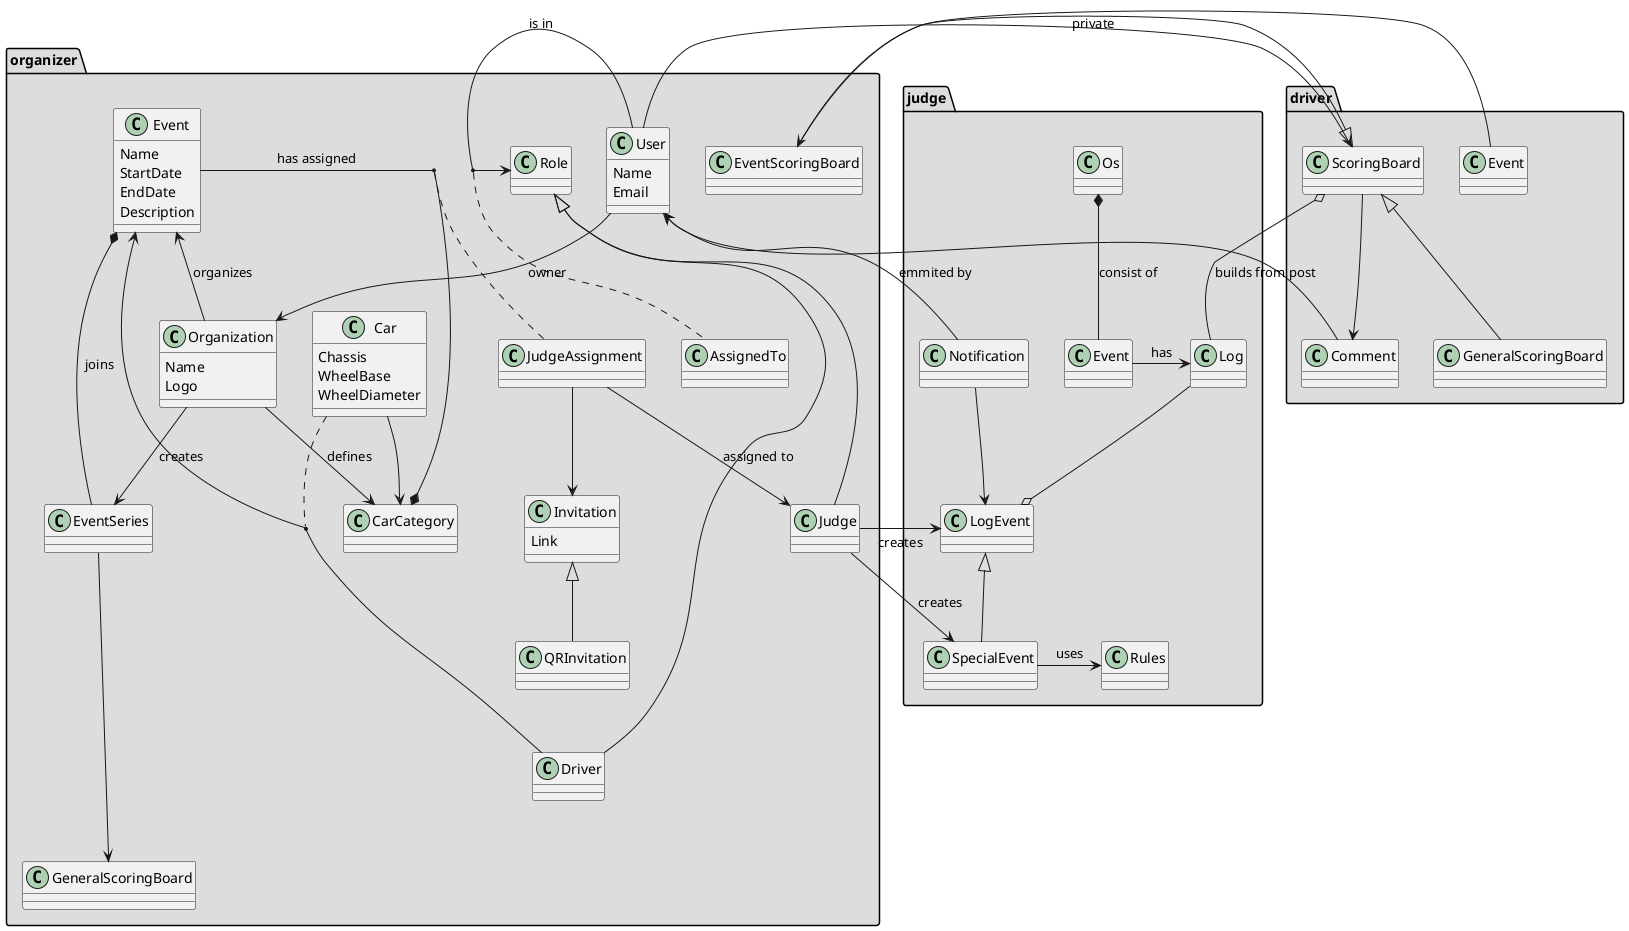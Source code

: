 @startuml
' Idea for model in Firebase store
' Organizer

namespace organizer #DDDDDD {
    class Car{
        Chassis
        WheelBase
        WheelDiameter
    }

    class Organization{
        Name
        Logo
    }

    class Event{
        Name
        StartDate
        EndDate
        Description
    }

    class EventSeries

    class Role

    class User{
        Name
        Email
    }

    class Judge

    class Driver


    class CarCategory

    class Invitation {
        Link
    }

    class QRInvitation


    Event <-- Organization: organizes
    Event *-- EventSeries: joins
    Event -* CarCategory: has assigned
    User -> Role : is in
    Role <|--- Judge
    Role <|-- Driver
    Event <--- Driver
    Car . (Event,Driver)
    Car --> CarCategory
    (User,Role) . AssignedTo
    Organization --> EventSeries: creates
    User --> Organization: owner
    Organization --> CarCategory : defines
    (CarCategory,Event) .. JudgeAssignment
    JudgeAssignment --> Judge : assigned to
    JudgeAssignment --> Invitation
    Invitation <|-- QRInvitation
}

' Judge
namespace judge #DDDDDD{
    class Event
    class Os
    class Log
    class LogEvent
    class Notification
    class Rules
    class SpecialEvent

    Os *-- Event : consist of
    Event -> Log: has
    Log --o LogEvent
    organizer.User <-- Notification : emmited by
    Notification --> LogEvent
    organizer.Judge -> LogEvent : creates
    LogEvent <|-- SpecialEvent
    organizer.Judge -> SpecialEvent : creates
    SpecialEvent -> Rules: uses
}

' Driver
namespace driver #DDDDDD {
    class Comment
    class ScoringBoard

    organizer.User <---- Comment : post
    ScoringBoard o-- judge.Log : builds from
    ScoringBoard <|---- organizer.EventScoringBoard
    ScoringBoard <|-- GeneralScoringBoard
    ScoringBoard --> Comment

    organizer.User ----> ScoringBoard : private
    Event ----> organizer.EventScoringBoard
    EventSeries ----> organizer.GeneralScoringBoard
}
@enduml
